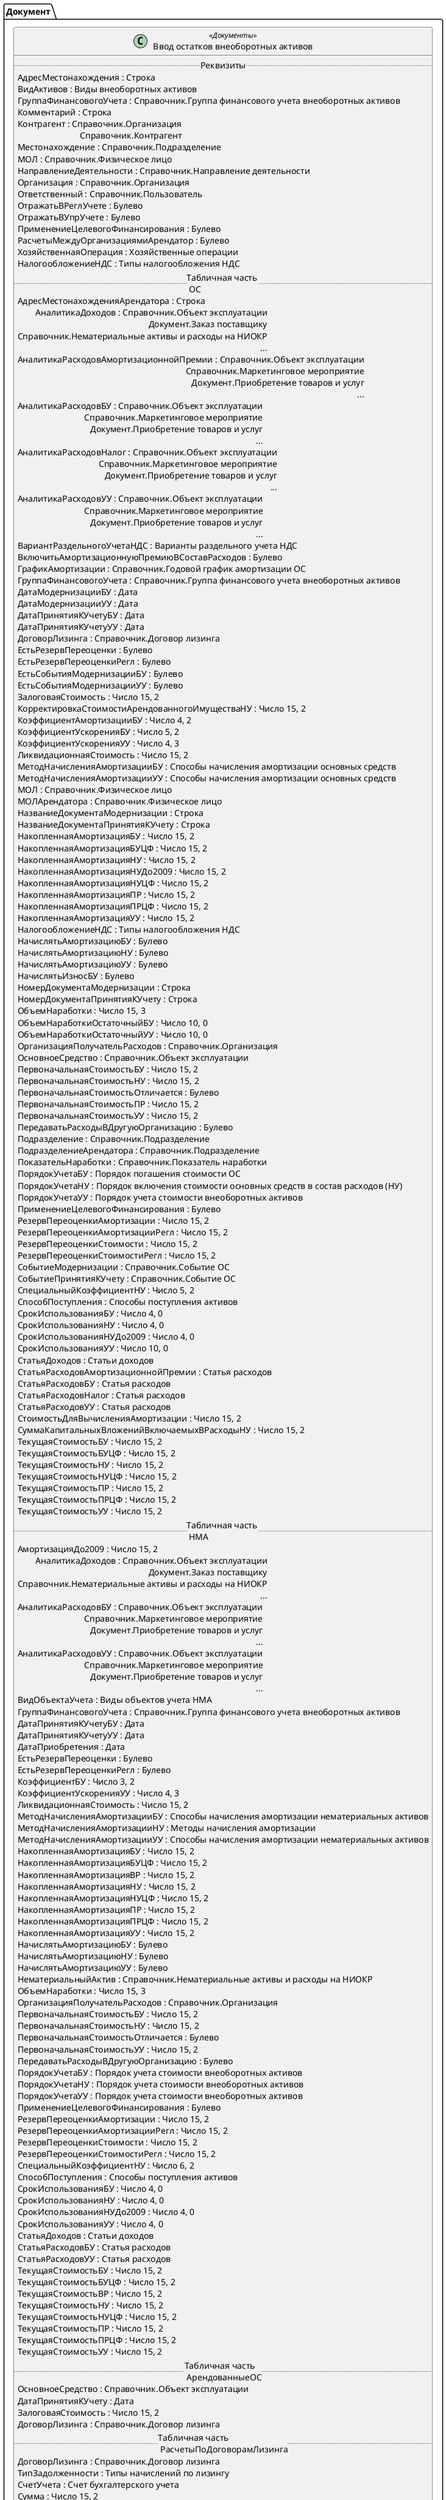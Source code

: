 ﻿@startuml ВводОстатковВнеоборотныхАктивов2_4
'!include templates.wsd
'..\include templates.wsd
class Документ.ВводОстатковВнеоборотныхАктивов2_4 as "Ввод остатков внеоборотных активов" <<Документы>>
{
..Реквизиты..
АдресМестонахождения : Строка
ВидАктивов : Виды внеоборотных активов
ГруппаФинансовогоУчета : Справочник.Группа финансового учета внеоборотных активов
Комментарий : Строка
Контрагент : Справочник.Организация\rСправочник.Контрагент
Местонахождение : Справочник.Подразделение
МОЛ : Справочник.Физическое лицо
НаправлениеДеятельности : Справочник.Направление деятельности
Организация : Справочник.Организация
Ответственный : Справочник.Пользователь
ОтражатьВРеглУчете : Булево
ОтражатьВУпрУчете : Булево
ПрименениеЦелевогоФинансирования : Булево
РасчетыМеждуОрганизациямиАрендатор : Булево
ХозяйственнаяОперация : Хозяйственные операции
НалогообложениеНДС : Типы налогообложения НДС
..Табличная часть \n ОС..
АдресМестонахожденияАрендатора : Строка
АналитикаДоходов : Справочник.Объект эксплуатации\rДокумент.Заказ поставщику\rСправочник.Нематериальные активы и расходы на НИОКР\r...
АналитикаРасходовАмортизационнойПремии : Справочник.Объект эксплуатации\rСправочник.Маркетинговое мероприятие\rДокумент.Приобретение товаров и услуг\r...
АналитикаРасходовБУ : Справочник.Объект эксплуатации\rСправочник.Маркетинговое мероприятие\rДокумент.Приобретение товаров и услуг\r...
АналитикаРасходовНалог : Справочник.Объект эксплуатации\rСправочник.Маркетинговое мероприятие\rДокумент.Приобретение товаров и услуг\r...
АналитикаРасходовУУ : Справочник.Объект эксплуатации\rСправочник.Маркетинговое мероприятие\rДокумент.Приобретение товаров и услуг\r...
ВариантРаздельногоУчетаНДС : Варианты раздельного учета НДС
ВключитьАмортизационнуюПремиюВСоставРасходов : Булево
ГрафикАмортизации : Справочник.Годовой график амортизации ОС
ГруппаФинансовогоУчета : Справочник.Группа финансового учета внеоборотных активов
ДатаМодернизацииБУ : Дата
ДатаМодернизацииУУ : Дата
ДатаПринятияКУчетуБУ : Дата
ДатаПринятияКУчетуУУ : Дата
ДоговорЛизинга : Справочник.Договор лизинга
ЕстьРезервПереоценки : Булево
ЕстьРезервПереоценкиРегл : Булево
ЕстьСобытияМодернизацииБУ : Булево
ЕстьСобытияМодернизацииУУ : Булево
ЗалоговаяСтоимость : Число 15, 2
КорректировкаСтоимостиАрендованногоИмуществаНУ : Число 15, 2
КоэффициентАмортизацииБУ : Число 4, 2
КоэффициентУскоренияБУ : Число 5, 2
КоэффициентУскоренияУУ : Число 4, 3
ЛиквидационнаяСтоимость : Число 15, 2
МетодНачисленияАмортизацииБУ : Способы начисления амортизации основных средств
МетодНачисленияАмортизацииУУ : Способы начисления амортизации основных средств
МОЛ : Справочник.Физическое лицо
МОЛАрендатора : Справочник.Физическое лицо
НазваниеДокументаМодернизации : Строка
НазваниеДокументаПринятияКУчету : Строка
НакопленнаяАмортизацияБУ : Число 15, 2
НакопленнаяАмортизацияБУЦФ : Число 15, 2
НакопленнаяАмортизацияНУ : Число 15, 2
НакопленнаяАмортизацияНУДо2009 : Число 15, 2
НакопленнаяАмортизацияНУЦФ : Число 15, 2
НакопленнаяАмортизацияПР : Число 15, 2
НакопленнаяАмортизацияПРЦФ : Число 15, 2
НакопленнаяАмортизацияУУ : Число 15, 2
НалогообложениеНДС : Типы налогообложения НДС
НачислятьАмортизациюБУ : Булево
НачислятьАмортизациюНУ : Булево
НачислятьАмортизациюУУ : Булево
НачислятьИзносБУ : Булево
НомерДокументаМодернизации : Строка
НомерДокументаПринятияКУчету : Строка
ОбъемНаработки : Число 15, 3
ОбъемНаработкиОстаточныйБУ : Число 10, 0
ОбъемНаработкиОстаточныйУУ : Число 10, 0
ОрганизацияПолучательРасходов : Справочник.Организация
ОсновноеСредство : Справочник.Объект эксплуатации
ПервоначальнаяСтоимостьБУ : Число 15, 2
ПервоначальнаяСтоимостьНУ : Число 15, 2
ПервоначальнаяСтоимостьОтличается : Булево
ПервоначальнаяСтоимостьПР : Число 15, 2
ПервоначальнаяСтоимостьУУ : Число 15, 2
ПередаватьРасходыВДругуюОрганизацию : Булево
Подразделение : Справочник.Подразделение
ПодразделениеАрендатора : Справочник.Подразделение
ПоказательНаработки : Справочник.Показатель наработки
ПорядокУчетаБУ : Порядок погашения стоимости ОС
ПорядокУчетаНУ : Порядок включения стоимости основных средств в состав расходов (НУ)
ПорядокУчетаУУ : Порядок учета стоимости внеоборотных активов
ПрименениеЦелевогоФинансирования : Булево
РезервПереоценкиАмортизации : Число 15, 2
РезервПереоценкиАмортизацииРегл : Число 15, 2
РезервПереоценкиСтоимости : Число 15, 2
РезервПереоценкиСтоимостиРегл : Число 15, 2
СобытиеМодернизации : Справочник.Событие ОС
СобытиеПринятияКУчету : Справочник.Событие ОС
СпециальныйКоэффициентНУ : Число 5, 2
СпособПоступления : Способы поступления активов
СрокИспользованияБУ : Число 4, 0
СрокИспользованияНУ : Число 4, 0
СрокИспользованияНУДо2009 : Число 4, 0
СрокИспользованияУУ : Число 10, 0
СтатьяДоходов : Статьи доходов
СтатьяРасходовАмортизационнойПремии : Статья расходов
СтатьяРасходовБУ : Статья расходов
СтатьяРасходовНалог : Статья расходов
СтатьяРасходовУУ : Статья расходов
СтоимостьДляВычисленияАмортизации : Число 15, 2
СуммаКапитальныхВложенийВключаемыхВРасходыНУ : Число 15, 2
ТекущаяСтоимостьБУ : Число 15, 2
ТекущаяСтоимостьБУЦФ : Число 15, 2
ТекущаяСтоимостьНУ : Число 15, 2
ТекущаяСтоимостьНУЦФ : Число 15, 2
ТекущаяСтоимостьПР : Число 15, 2
ТекущаяСтоимостьПРЦФ : Число 15, 2
ТекущаяСтоимостьУУ : Число 15, 2
..Табличная часть \n НМА..
АмортизацияДо2009 : Число 15, 2
АналитикаДоходов : Справочник.Объект эксплуатации\rДокумент.Заказ поставщику\rСправочник.Нематериальные активы и расходы на НИОКР\r...
АналитикаРасходовБУ : Справочник.Объект эксплуатации\rСправочник.Маркетинговое мероприятие\rДокумент.Приобретение товаров и услуг\r...
АналитикаРасходовУУ : Справочник.Объект эксплуатации\rСправочник.Маркетинговое мероприятие\rДокумент.Приобретение товаров и услуг\r...
ВидОбъектаУчета : Виды объектов учета НМА
ГруппаФинансовогоУчета : Справочник.Группа финансового учета внеоборотных активов
ДатаПринятияКУчетуБУ : Дата
ДатаПринятияКУчетуУУ : Дата
ДатаПриобретения : Дата
ЕстьРезервПереоценки : Булево
ЕстьРезервПереоценкиРегл : Булево
КоэффициентБУ : Число 3, 2
КоэффициентУскоренияУУ : Число 4, 3
ЛиквидационнаяСтоимость : Число 15, 2
МетодНачисленияАмортизацииБУ : Способы начисления амортизации нематериальных активов
МетодНачисленияАмортизацииНУ : Методы начисления амортизации
МетодНачисленияАмортизацииУУ : Способы начисления амортизации нематериальных активов
НакопленнаяАмортизацияБУ : Число 15, 2
НакопленнаяАмортизацияБУЦФ : Число 15, 2
НакопленнаяАмортизацияВР : Число 15, 2
НакопленнаяАмортизацияНУ : Число 15, 2
НакопленнаяАмортизацияНУЦФ : Число 15, 2
НакопленнаяАмортизацияПР : Число 15, 2
НакопленнаяАмортизацияПРЦФ : Число 15, 2
НакопленнаяАмортизацияУУ : Число 15, 2
НачислятьАмортизациюБУ : Булево
НачислятьАмортизациюНУ : Булево
НачислятьАмортизациюУУ : Булево
НематериальныйАктив : Справочник.Нематериальные активы и расходы на НИОКР
ОбъемНаработки : Число 15, 3
ОрганизацияПолучательРасходов : Справочник.Организация
ПервоначальнаяСтоимостьБУ : Число 15, 2
ПервоначальнаяСтоимостьНУ : Число 15, 2
ПервоначальнаяСтоимостьОтличается : Булево
ПервоначальнаяСтоимостьУУ : Число 15, 2
ПередаватьРасходыВДругуюОрганизацию : Булево
ПорядокУчетаБУ : Порядок учета стоимости внеоборотных активов
ПорядокУчетаНУ : Порядок учета стоимости внеоборотных активов
ПорядокУчетаУУ : Порядок учета стоимости внеоборотных активов
ПрименениеЦелевогоФинансирования : Булево
РезервПереоценкиАмортизации : Число 15, 2
РезервПереоценкиАмортизацииРегл : Число 15, 2
РезервПереоценкиСтоимости : Число 15, 2
РезервПереоценкиСтоимостиРегл : Число 15, 2
СпециальныйКоэффициентНУ : Число 6, 2
СпособПоступления : Способы поступления активов
СрокИспользованияБУ : Число 4, 0
СрокИспользованияНУ : Число 4, 0
СрокИспользованияНУДо2009 : Число 4, 0
СрокИспользованияУУ : Число 4, 0
СтатьяДоходов : Статьи доходов
СтатьяРасходовБУ : Статья расходов
СтатьяРасходовУУ : Статья расходов
ТекущаяСтоимостьБУ : Число 15, 2
ТекущаяСтоимостьБУЦФ : Число 15, 2
ТекущаяСтоимостьВР : Число 15, 2
ТекущаяСтоимостьНУ : Число 15, 2
ТекущаяСтоимостьНУЦФ : Число 15, 2
ТекущаяСтоимостьПР : Число 15, 2
ТекущаяСтоимостьПРЦФ : Число 15, 2
ТекущаяСтоимостьУУ : Число 15, 2
..Табличная часть \n АрендованныеОС..
ОсновноеСредство : Справочник.Объект эксплуатации
ДатаПринятияКУчету : Дата
ЗалоговаяСтоимость : Число 15, 2
ДоговорЛизинга : Справочник.Договор лизинга
..Табличная часть \n РасчетыПоДоговорамЛизинга..
ДоговорЛизинга : Справочник.Договор лизинга
ТипЗадолженности : Типы начислений по лизингу
СчетУчета : Счет бухгалтерского учета
Сумма : Число 15, 2
СуммаРегл : Число 15, 2
СальдоДебетовое : Булево
ДокументАванса : Документ.Списание безналичных ДС
..Табличная часть \n ПрочиеРасходы..
ВнеоборотныйАктив : Справочник.Объект эксплуатации\rСправочник.Маркетинговое мероприятие\rДокумент.Приобретение товаров и услуг\r...
СтатьяРасходов : Статья расходов
Сумма : Число 15, 2
СуммаНДС : Число 15, 2
СуммаРегл : Число 15, 2
СуммаПР : Число 15, 2
СуммаВР : Число 15, 2
ИдентификаторСтроки : Строка
НаправлениеДеятельности : Справочник.Направление деятельности
Подразделение : Справочник.Подразделение
..Движения..
ПараметрыАмортизацииОСБухгалтерскийУчет : РегистрСведений
МестонахождениеОСБухгалтерскийУчет : РегистрСведений
ПараметрыАмортизацииОСУУ : РегистрСведений
ПорядокУчетаНМА : РегистрСведений
ПорядокУчетаНМАУУ : РегистрСведений
ПараметрыАмортизацииОСНалоговыйУчет : РегистрСведений
ПрочиеРасходы : Остатки
СобытияОСОрганизаций : РегистрСведений
ПрочиеАктивыПассивы : Остатки
ПараметрыАмортизацииОСБУ : РегистрСведений
ОтражениеДокументовВРеглУчете : РегистрСведений
ПервоначальныеСведенияОС : РегистрСведений
ПараметрыЦелевогоФинансированияНМА : РегистрСведений
СпособыОтраженияРасходовПоАмортизацииОСБухгалтерскийУчет : РегистрСведений
ПервоначальныеСведенияОСБухгалтерскийУчет : РегистрСведений
НачислениеАмортизацииНМАСпециальныйКоэффициентНалоговыйУчет : РегистрСведений
ПорядокУчетаОСБУ : РегистрСведений
ПараметрыЦелевогоФинансированияОС : РегистрСведений
ПервоначальныеСведенияНМА : РегистрСведений
ГрафикиАмортизацииОСБухгалтерскийУчет : РегистрСведений
ФактическиеДанныеБюджетирования : Обороты
СтоимостьНМА : Остатки
Хозрасчетный : РегистрБухгалтерии
ПорядокУчетаНМАБУ : РегистрСведений
ОтражениеДокументовВМеждународномУчете : РегистрСведений
СостоянияОСОрганизаций : РегистрСведений
АмортизацияНМА : Остатки
Международный : РегистрБухгалтерии
НачислениеАмортизацииОСБухгалтерскийУчет : РегистрСведений
МестонахождениеОС : РегистрСведений
ПорядокУчетаОСУУ : РегистрСведений
СчетаБухгалтерскогоУчетаОС : РегистрСведений
ПараметрыАмортизацииНМАБУ : РегистрСведений
МестоУчетаНМА : РегистрСведений
ПорядокУчетаОС : РегистрСведений
АмортизацияОС : Остатки
НачислениеАмортизацииОССпециальныйКоэффициентНалоговыйУчет : РегистрСведений
СпособыОтраженияРасходовПоИмущественнымНалогам : РегистрСведений
ПервоначальныеСведенияОСНалоговыйУчет : РегистрСведений
ПараметрыАмортизацииНМАУУ : РегистрСведений
СтоимостьОС : Остатки
НачислениеАмортизацииОСНалоговыйУчет : РегистрСведений
}
@enduml
